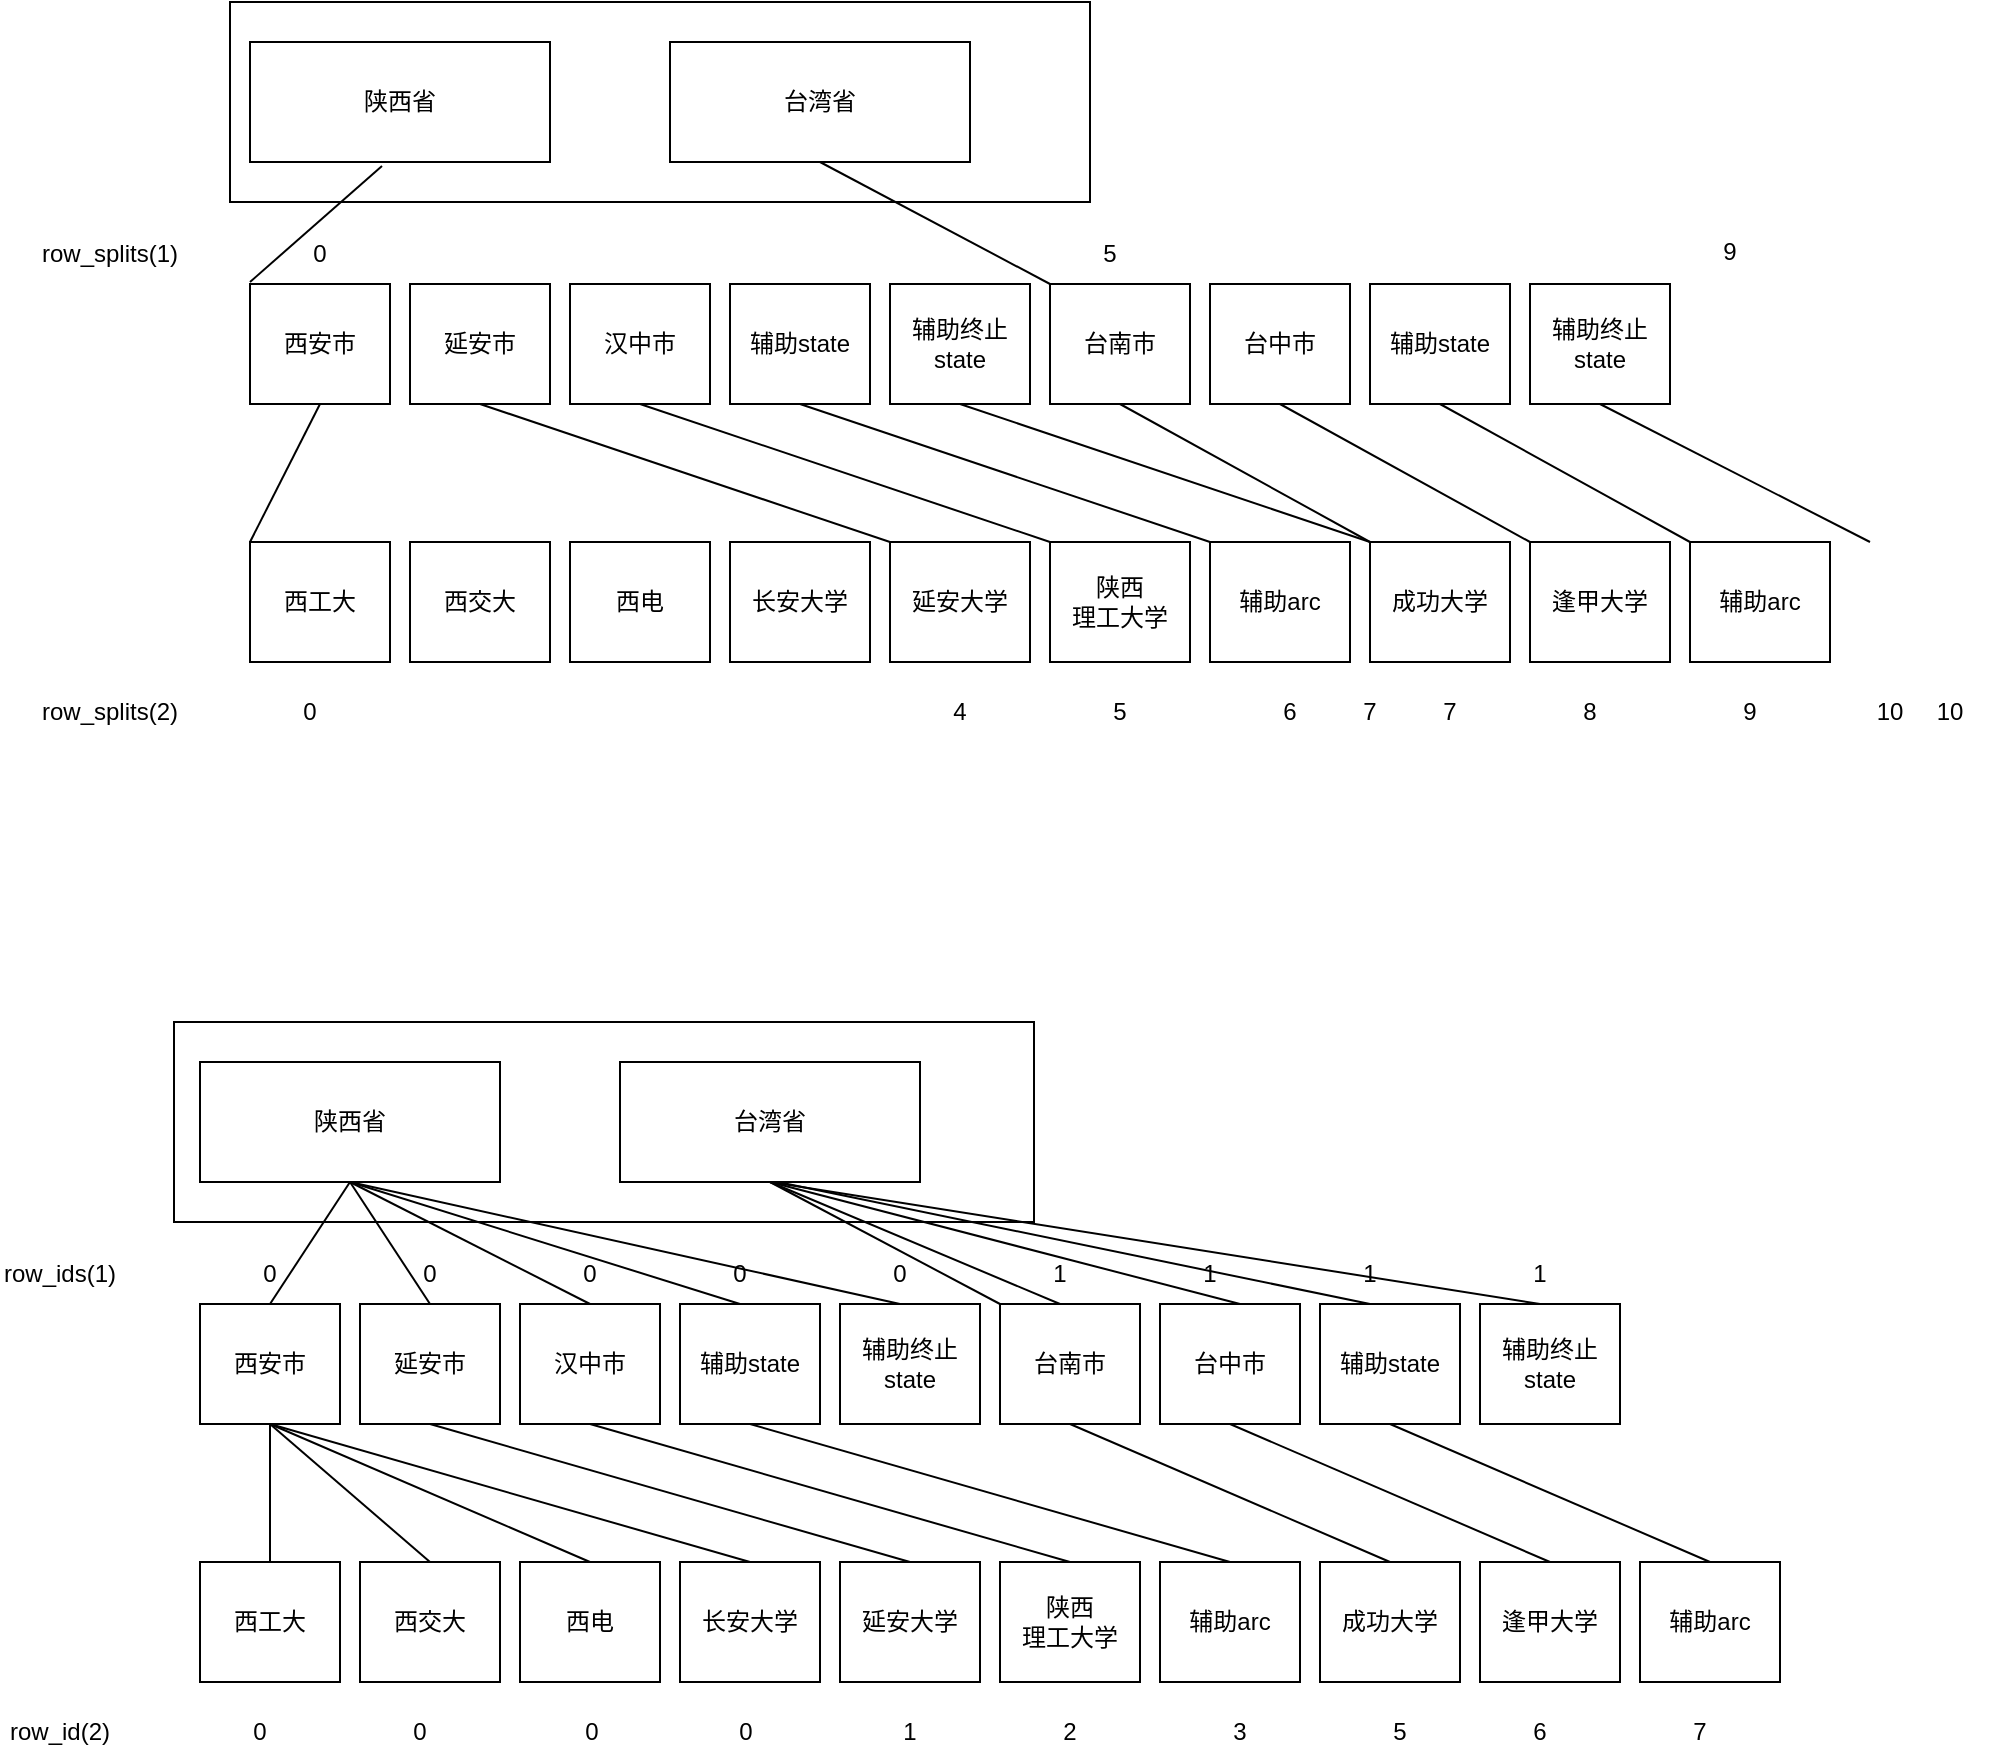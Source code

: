 <mxfile version="20.2.3" type="github">
  <diagram id="hCBfKEDdrRczeFl0qJjT" name="Page-2">
    <mxGraphModel dx="1261" dy="785" grid="0" gridSize="10" guides="1" tooltips="1" connect="1" arrows="1" fold="1" page="0" pageScale="1" pageWidth="850" pageHeight="1100" math="0" shadow="0">
      <root>
        <mxCell id="0" />
        <mxCell id="1" parent="0" />
        <mxCell id="-N7eqlRY7LJ9hqtQ9zzn-119" value="" style="rounded=0;whiteSpace=wrap;html=1;" vertex="1" parent="1">
          <mxGeometry x="232" y="610" width="430" height="100" as="geometry" />
        </mxCell>
        <mxCell id="-N7eqlRY7LJ9hqtQ9zzn-25" value="" style="rounded=0;whiteSpace=wrap;html=1;" vertex="1" parent="1">
          <mxGeometry x="260" y="100" width="430" height="100" as="geometry" />
        </mxCell>
        <mxCell id="6_xKyqtqudnpqHN-7vC2-1" value="陕西省" style="rounded=0;whiteSpace=wrap;html=1;" vertex="1" parent="1">
          <mxGeometry x="270" y="120" width="150" height="60" as="geometry" />
        </mxCell>
        <mxCell id="-N7eqlRY7LJ9hqtQ9zzn-1" value="台湾省" style="rounded=0;whiteSpace=wrap;html=1;" vertex="1" parent="1">
          <mxGeometry x="480" y="120" width="150" height="60" as="geometry" />
        </mxCell>
        <mxCell id="-N7eqlRY7LJ9hqtQ9zzn-2" value="西安市" style="rounded=0;whiteSpace=wrap;html=1;" vertex="1" parent="1">
          <mxGeometry x="270" y="241" width="70" height="60" as="geometry" />
        </mxCell>
        <mxCell id="-N7eqlRY7LJ9hqtQ9zzn-3" value="延安市" style="rounded=0;whiteSpace=wrap;html=1;" vertex="1" parent="1">
          <mxGeometry x="350" y="241" width="70" height="60" as="geometry" />
        </mxCell>
        <mxCell id="-N7eqlRY7LJ9hqtQ9zzn-4" value="汉中市" style="rounded=0;whiteSpace=wrap;html=1;" vertex="1" parent="1">
          <mxGeometry x="430" y="241" width="70" height="60" as="geometry" />
        </mxCell>
        <mxCell id="-N7eqlRY7LJ9hqtQ9zzn-5" value="辅助state" style="rounded=0;whiteSpace=wrap;html=1;" vertex="1" parent="1">
          <mxGeometry x="510" y="241" width="70" height="60" as="geometry" />
        </mxCell>
        <mxCell id="-N7eqlRY7LJ9hqtQ9zzn-6" value="辅助终止state" style="rounded=0;whiteSpace=wrap;html=1;" vertex="1" parent="1">
          <mxGeometry x="590" y="241" width="70" height="60" as="geometry" />
        </mxCell>
        <mxCell id="-N7eqlRY7LJ9hqtQ9zzn-7" value="台南市" style="rounded=0;whiteSpace=wrap;html=1;" vertex="1" parent="1">
          <mxGeometry x="670" y="241" width="70" height="60" as="geometry" />
        </mxCell>
        <mxCell id="-N7eqlRY7LJ9hqtQ9zzn-8" value="台中市" style="rounded=0;whiteSpace=wrap;html=1;" vertex="1" parent="1">
          <mxGeometry x="750" y="241" width="70" height="60" as="geometry" />
        </mxCell>
        <mxCell id="-N7eqlRY7LJ9hqtQ9zzn-9" value="辅助state" style="rounded=0;whiteSpace=wrap;html=1;" vertex="1" parent="1">
          <mxGeometry x="830" y="241" width="70" height="60" as="geometry" />
        </mxCell>
        <mxCell id="-N7eqlRY7LJ9hqtQ9zzn-10" value="辅助终止state" style="rounded=0;whiteSpace=wrap;html=1;" vertex="1" parent="1">
          <mxGeometry x="910" y="241" width="70" height="60" as="geometry" />
        </mxCell>
        <mxCell id="-N7eqlRY7LJ9hqtQ9zzn-11" value="西工大" style="rounded=0;whiteSpace=wrap;html=1;" vertex="1" parent="1">
          <mxGeometry x="270" y="370" width="70" height="60" as="geometry" />
        </mxCell>
        <mxCell id="-N7eqlRY7LJ9hqtQ9zzn-12" value="西交大" style="rounded=0;whiteSpace=wrap;html=1;" vertex="1" parent="1">
          <mxGeometry x="350" y="370" width="70" height="60" as="geometry" />
        </mxCell>
        <mxCell id="-N7eqlRY7LJ9hqtQ9zzn-13" value="西电" style="rounded=0;whiteSpace=wrap;html=1;" vertex="1" parent="1">
          <mxGeometry x="430" y="370" width="70" height="60" as="geometry" />
        </mxCell>
        <mxCell id="-N7eqlRY7LJ9hqtQ9zzn-14" value="长安大学" style="rounded=0;whiteSpace=wrap;html=1;" vertex="1" parent="1">
          <mxGeometry x="510" y="370" width="70" height="60" as="geometry" />
        </mxCell>
        <mxCell id="-N7eqlRY7LJ9hqtQ9zzn-15" value="延安大学" style="rounded=0;whiteSpace=wrap;html=1;" vertex="1" parent="1">
          <mxGeometry x="590" y="370" width="70" height="60" as="geometry" />
        </mxCell>
        <mxCell id="-N7eqlRY7LJ9hqtQ9zzn-16" value="陕西&lt;br&gt;理工大学" style="rounded=0;whiteSpace=wrap;html=1;" vertex="1" parent="1">
          <mxGeometry x="670" y="370" width="70" height="60" as="geometry" />
        </mxCell>
        <mxCell id="-N7eqlRY7LJ9hqtQ9zzn-17" value="辅助arc" style="rounded=0;whiteSpace=wrap;html=1;" vertex="1" parent="1">
          <mxGeometry x="750" y="370" width="70" height="60" as="geometry" />
        </mxCell>
        <mxCell id="-N7eqlRY7LJ9hqtQ9zzn-19" value="成功大学" style="rounded=0;whiteSpace=wrap;html=1;" vertex="1" parent="1">
          <mxGeometry x="830" y="370" width="70" height="60" as="geometry" />
        </mxCell>
        <mxCell id="-N7eqlRY7LJ9hqtQ9zzn-20" value="逢甲大学" style="rounded=0;whiteSpace=wrap;html=1;" vertex="1" parent="1">
          <mxGeometry x="910" y="370" width="70" height="60" as="geometry" />
        </mxCell>
        <mxCell id="-N7eqlRY7LJ9hqtQ9zzn-21" value="辅助arc" style="rounded=0;whiteSpace=wrap;html=1;" vertex="1" parent="1">
          <mxGeometry x="990" y="370" width="70" height="60" as="geometry" />
        </mxCell>
        <mxCell id="-N7eqlRY7LJ9hqtQ9zzn-23" value="" style="endArrow=none;html=1;rounded=0;entryX=0.44;entryY=1.033;entryDx=0;entryDy=0;entryPerimeter=0;" edge="1" parent="1" target="6_xKyqtqudnpqHN-7vC2-1">
          <mxGeometry width="50" height="50" relative="1" as="geometry">
            <mxPoint x="270" y="240" as="sourcePoint" />
            <mxPoint x="650" y="280" as="targetPoint" />
          </mxGeometry>
        </mxCell>
        <mxCell id="-N7eqlRY7LJ9hqtQ9zzn-24" value="" style="endArrow=none;html=1;rounded=0;entryX=0.5;entryY=1;entryDx=0;entryDy=0;exitX=0;exitY=0;exitDx=0;exitDy=0;" edge="1" parent="1" source="-N7eqlRY7LJ9hqtQ9zzn-7" target="-N7eqlRY7LJ9hqtQ9zzn-1">
          <mxGeometry width="50" height="50" relative="1" as="geometry">
            <mxPoint x="600" y="330" as="sourcePoint" />
            <mxPoint x="650" y="280" as="targetPoint" />
          </mxGeometry>
        </mxCell>
        <mxCell id="-N7eqlRY7LJ9hqtQ9zzn-26" value="row_splits(1)" style="text;html=1;strokeColor=none;fillColor=none;align=center;verticalAlign=middle;whiteSpace=wrap;rounded=0;" vertex="1" parent="1">
          <mxGeometry x="170" y="211" width="60" height="30" as="geometry" />
        </mxCell>
        <mxCell id="-N7eqlRY7LJ9hqtQ9zzn-27" value="row_splits(2)" style="text;html=1;strokeColor=none;fillColor=none;align=center;verticalAlign=middle;whiteSpace=wrap;rounded=0;" vertex="1" parent="1">
          <mxGeometry x="170" y="440" width="60" height="30" as="geometry" />
        </mxCell>
        <mxCell id="-N7eqlRY7LJ9hqtQ9zzn-28" value="0" style="text;html=1;strokeColor=none;fillColor=none;align=center;verticalAlign=middle;whiteSpace=wrap;rounded=0;" vertex="1" parent="1">
          <mxGeometry x="275" y="211" width="60" height="30" as="geometry" />
        </mxCell>
        <mxCell id="-N7eqlRY7LJ9hqtQ9zzn-29" value="5" style="text;html=1;strokeColor=none;fillColor=none;align=center;verticalAlign=middle;whiteSpace=wrap;rounded=0;" vertex="1" parent="1">
          <mxGeometry x="670" y="211" width="60" height="30" as="geometry" />
        </mxCell>
        <mxCell id="-N7eqlRY7LJ9hqtQ9zzn-30" value="9" style="text;html=1;strokeColor=none;fillColor=none;align=center;verticalAlign=middle;whiteSpace=wrap;rounded=0;" vertex="1" parent="1">
          <mxGeometry x="980" y="210" width="60" height="30" as="geometry" />
        </mxCell>
        <mxCell id="-N7eqlRY7LJ9hqtQ9zzn-31" value="0" style="text;html=1;strokeColor=none;fillColor=none;align=center;verticalAlign=middle;whiteSpace=wrap;rounded=0;" vertex="1" parent="1">
          <mxGeometry x="270" y="440" width="60" height="30" as="geometry" />
        </mxCell>
        <mxCell id="-N7eqlRY7LJ9hqtQ9zzn-32" value="4" style="text;html=1;strokeColor=none;fillColor=none;align=center;verticalAlign=middle;whiteSpace=wrap;rounded=0;" vertex="1" parent="1">
          <mxGeometry x="595" y="440" width="60" height="30" as="geometry" />
        </mxCell>
        <mxCell id="-N7eqlRY7LJ9hqtQ9zzn-33" value="5" style="text;html=1;strokeColor=none;fillColor=none;align=center;verticalAlign=middle;whiteSpace=wrap;rounded=0;" vertex="1" parent="1">
          <mxGeometry x="675" y="440" width="60" height="30" as="geometry" />
        </mxCell>
        <mxCell id="-N7eqlRY7LJ9hqtQ9zzn-34" value="6" style="text;html=1;strokeColor=none;fillColor=none;align=center;verticalAlign=middle;whiteSpace=wrap;rounded=0;" vertex="1" parent="1">
          <mxGeometry x="760" y="440" width="60" height="30" as="geometry" />
        </mxCell>
        <mxCell id="-N7eqlRY7LJ9hqtQ9zzn-35" value="7" style="text;html=1;strokeColor=none;fillColor=none;align=center;verticalAlign=middle;whiteSpace=wrap;rounded=0;" vertex="1" parent="1">
          <mxGeometry x="840" y="440" width="60" height="30" as="geometry" />
        </mxCell>
        <mxCell id="-N7eqlRY7LJ9hqtQ9zzn-36" value="8" style="text;html=1;strokeColor=none;fillColor=none;align=center;verticalAlign=middle;whiteSpace=wrap;rounded=0;" vertex="1" parent="1">
          <mxGeometry x="910" y="440" width="60" height="30" as="geometry" />
        </mxCell>
        <mxCell id="-N7eqlRY7LJ9hqtQ9zzn-37" value="9" style="text;html=1;strokeColor=none;fillColor=none;align=center;verticalAlign=middle;whiteSpace=wrap;rounded=0;" vertex="1" parent="1">
          <mxGeometry x="990" y="440" width="60" height="30" as="geometry" />
        </mxCell>
        <mxCell id="-N7eqlRY7LJ9hqtQ9zzn-38" value="7" style="text;html=1;strokeColor=none;fillColor=none;align=center;verticalAlign=middle;whiteSpace=wrap;rounded=0;" vertex="1" parent="1">
          <mxGeometry x="800" y="440" width="60" height="30" as="geometry" />
        </mxCell>
        <mxCell id="-N7eqlRY7LJ9hqtQ9zzn-39" value="10" style="text;html=1;strokeColor=none;fillColor=none;align=center;verticalAlign=middle;whiteSpace=wrap;rounded=0;" vertex="1" parent="1">
          <mxGeometry x="1060" y="440" width="60" height="30" as="geometry" />
        </mxCell>
        <mxCell id="-N7eqlRY7LJ9hqtQ9zzn-40" value="10" style="text;html=1;strokeColor=none;fillColor=none;align=center;verticalAlign=middle;whiteSpace=wrap;rounded=0;" vertex="1" parent="1">
          <mxGeometry x="1090" y="440" width="60" height="30" as="geometry" />
        </mxCell>
        <mxCell id="-N7eqlRY7LJ9hqtQ9zzn-41" value="" style="endArrow=none;html=1;rounded=0;exitX=0;exitY=0;exitDx=0;exitDy=0;entryX=0.5;entryY=1;entryDx=0;entryDy=0;" edge="1" parent="1" source="-N7eqlRY7LJ9hqtQ9zzn-11" target="-N7eqlRY7LJ9hqtQ9zzn-2">
          <mxGeometry width="50" height="50" relative="1" as="geometry">
            <mxPoint x="630" y="330" as="sourcePoint" />
            <mxPoint x="680" y="280" as="targetPoint" />
          </mxGeometry>
        </mxCell>
        <mxCell id="-N7eqlRY7LJ9hqtQ9zzn-42" value="" style="endArrow=none;html=1;rounded=0;exitX=0.5;exitY=1;exitDx=0;exitDy=0;entryX=0;entryY=0;entryDx=0;entryDy=0;" edge="1" parent="1" source="-N7eqlRY7LJ9hqtQ9zzn-3" target="-N7eqlRY7LJ9hqtQ9zzn-15">
          <mxGeometry width="50" height="50" relative="1" as="geometry">
            <mxPoint x="630" y="330" as="sourcePoint" />
            <mxPoint x="680" y="280" as="targetPoint" />
          </mxGeometry>
        </mxCell>
        <mxCell id="-N7eqlRY7LJ9hqtQ9zzn-43" value="" style="endArrow=none;html=1;rounded=0;exitX=0.5;exitY=1;exitDx=0;exitDy=0;entryX=0;entryY=0;entryDx=0;entryDy=0;" edge="1" parent="1" source="-N7eqlRY7LJ9hqtQ9zzn-4" target="-N7eqlRY7LJ9hqtQ9zzn-16">
          <mxGeometry width="50" height="50" relative="1" as="geometry">
            <mxPoint x="630" y="330" as="sourcePoint" />
            <mxPoint x="680" y="280" as="targetPoint" />
          </mxGeometry>
        </mxCell>
        <mxCell id="-N7eqlRY7LJ9hqtQ9zzn-44" value="" style="endArrow=none;html=1;rounded=0;exitX=0.5;exitY=1;exitDx=0;exitDy=0;entryX=0;entryY=0;entryDx=0;entryDy=0;" edge="1" parent="1" source="-N7eqlRY7LJ9hqtQ9zzn-5" target="-N7eqlRY7LJ9hqtQ9zzn-17">
          <mxGeometry width="50" height="50" relative="1" as="geometry">
            <mxPoint x="630" y="330" as="sourcePoint" />
            <mxPoint x="680" y="280" as="targetPoint" />
          </mxGeometry>
        </mxCell>
        <mxCell id="-N7eqlRY7LJ9hqtQ9zzn-45" value="" style="endArrow=none;html=1;rounded=0;exitX=0.5;exitY=1;exitDx=0;exitDy=0;entryX=0;entryY=0;entryDx=0;entryDy=0;" edge="1" parent="1" source="-N7eqlRY7LJ9hqtQ9zzn-6" target="-N7eqlRY7LJ9hqtQ9zzn-19">
          <mxGeometry width="50" height="50" relative="1" as="geometry">
            <mxPoint x="630" y="330" as="sourcePoint" />
            <mxPoint x="680" y="280" as="targetPoint" />
          </mxGeometry>
        </mxCell>
        <mxCell id="-N7eqlRY7LJ9hqtQ9zzn-46" value="" style="endArrow=none;html=1;rounded=0;entryX=0.5;entryY=1;entryDx=0;entryDy=0;exitX=0;exitY=0;exitDx=0;exitDy=0;" edge="1" parent="1" source="-N7eqlRY7LJ9hqtQ9zzn-19" target="-N7eqlRY7LJ9hqtQ9zzn-7">
          <mxGeometry width="50" height="50" relative="1" as="geometry">
            <mxPoint x="630" y="330" as="sourcePoint" />
            <mxPoint x="680" y="280" as="targetPoint" />
          </mxGeometry>
        </mxCell>
        <mxCell id="-N7eqlRY7LJ9hqtQ9zzn-47" value="" style="endArrow=none;html=1;rounded=0;entryX=0.5;entryY=1;entryDx=0;entryDy=0;exitX=0;exitY=0;exitDx=0;exitDy=0;" edge="1" parent="1" source="-N7eqlRY7LJ9hqtQ9zzn-20" target="-N7eqlRY7LJ9hqtQ9zzn-8">
          <mxGeometry width="50" height="50" relative="1" as="geometry">
            <mxPoint x="630" y="330" as="sourcePoint" />
            <mxPoint x="680" y="280" as="targetPoint" />
          </mxGeometry>
        </mxCell>
        <mxCell id="-N7eqlRY7LJ9hqtQ9zzn-48" value="" style="endArrow=none;html=1;rounded=0;entryX=0.5;entryY=1;entryDx=0;entryDy=0;exitX=0;exitY=0;exitDx=0;exitDy=0;" edge="1" parent="1" source="-N7eqlRY7LJ9hqtQ9zzn-21" target="-N7eqlRY7LJ9hqtQ9zzn-9">
          <mxGeometry width="50" height="50" relative="1" as="geometry">
            <mxPoint x="630" y="330" as="sourcePoint" />
            <mxPoint x="680" y="280" as="targetPoint" />
          </mxGeometry>
        </mxCell>
        <mxCell id="-N7eqlRY7LJ9hqtQ9zzn-49" value="" style="endArrow=none;html=1;rounded=0;entryX=0.5;entryY=1;entryDx=0;entryDy=0;" edge="1" parent="1" target="-N7eqlRY7LJ9hqtQ9zzn-10">
          <mxGeometry width="50" height="50" relative="1" as="geometry">
            <mxPoint x="1080" y="370" as="sourcePoint" />
            <mxPoint x="680" y="280" as="targetPoint" />
          </mxGeometry>
        </mxCell>
        <mxCell id="-N7eqlRY7LJ9hqtQ9zzn-51" value="陕西省" style="rounded=0;whiteSpace=wrap;html=1;" vertex="1" parent="1">
          <mxGeometry x="245" y="630" width="150" height="60" as="geometry" />
        </mxCell>
        <mxCell id="-N7eqlRY7LJ9hqtQ9zzn-52" value="台湾省" style="rounded=0;whiteSpace=wrap;html=1;" vertex="1" parent="1">
          <mxGeometry x="455" y="630" width="150" height="60" as="geometry" />
        </mxCell>
        <mxCell id="-N7eqlRY7LJ9hqtQ9zzn-53" value="西安市" style="rounded=0;whiteSpace=wrap;html=1;" vertex="1" parent="1">
          <mxGeometry x="245" y="751" width="70" height="60" as="geometry" />
        </mxCell>
        <mxCell id="-N7eqlRY7LJ9hqtQ9zzn-54" value="延安市" style="rounded=0;whiteSpace=wrap;html=1;" vertex="1" parent="1">
          <mxGeometry x="325" y="751" width="70" height="60" as="geometry" />
        </mxCell>
        <mxCell id="-N7eqlRY7LJ9hqtQ9zzn-55" value="汉中市" style="rounded=0;whiteSpace=wrap;html=1;" vertex="1" parent="1">
          <mxGeometry x="405" y="751" width="70" height="60" as="geometry" />
        </mxCell>
        <mxCell id="-N7eqlRY7LJ9hqtQ9zzn-56" value="辅助state" style="rounded=0;whiteSpace=wrap;html=1;" vertex="1" parent="1">
          <mxGeometry x="485" y="751" width="70" height="60" as="geometry" />
        </mxCell>
        <mxCell id="-N7eqlRY7LJ9hqtQ9zzn-57" value="辅助终止state" style="rounded=0;whiteSpace=wrap;html=1;" vertex="1" parent="1">
          <mxGeometry x="565" y="751" width="70" height="60" as="geometry" />
        </mxCell>
        <mxCell id="-N7eqlRY7LJ9hqtQ9zzn-58" value="台南市" style="rounded=0;whiteSpace=wrap;html=1;" vertex="1" parent="1">
          <mxGeometry x="645" y="751" width="70" height="60" as="geometry" />
        </mxCell>
        <mxCell id="-N7eqlRY7LJ9hqtQ9zzn-59" value="台中市" style="rounded=0;whiteSpace=wrap;html=1;" vertex="1" parent="1">
          <mxGeometry x="725" y="751" width="70" height="60" as="geometry" />
        </mxCell>
        <mxCell id="-N7eqlRY7LJ9hqtQ9zzn-60" value="辅助state" style="rounded=0;whiteSpace=wrap;html=1;" vertex="1" parent="1">
          <mxGeometry x="805" y="751" width="70" height="60" as="geometry" />
        </mxCell>
        <mxCell id="-N7eqlRY7LJ9hqtQ9zzn-61" value="辅助终止state" style="rounded=0;whiteSpace=wrap;html=1;" vertex="1" parent="1">
          <mxGeometry x="885" y="751" width="70" height="60" as="geometry" />
        </mxCell>
        <mxCell id="-N7eqlRY7LJ9hqtQ9zzn-62" value="西工大" style="rounded=0;whiteSpace=wrap;html=1;" vertex="1" parent="1">
          <mxGeometry x="245" y="880" width="70" height="60" as="geometry" />
        </mxCell>
        <mxCell id="-N7eqlRY7LJ9hqtQ9zzn-63" value="西交大" style="rounded=0;whiteSpace=wrap;html=1;" vertex="1" parent="1">
          <mxGeometry x="325" y="880" width="70" height="60" as="geometry" />
        </mxCell>
        <mxCell id="-N7eqlRY7LJ9hqtQ9zzn-64" value="西电" style="rounded=0;whiteSpace=wrap;html=1;" vertex="1" parent="1">
          <mxGeometry x="405" y="880" width="70" height="60" as="geometry" />
        </mxCell>
        <mxCell id="-N7eqlRY7LJ9hqtQ9zzn-65" value="长安大学" style="rounded=0;whiteSpace=wrap;html=1;" vertex="1" parent="1">
          <mxGeometry x="485" y="880" width="70" height="60" as="geometry" />
        </mxCell>
        <mxCell id="-N7eqlRY7LJ9hqtQ9zzn-66" value="延安大学" style="rounded=0;whiteSpace=wrap;html=1;" vertex="1" parent="1">
          <mxGeometry x="565" y="880" width="70" height="60" as="geometry" />
        </mxCell>
        <mxCell id="-N7eqlRY7LJ9hqtQ9zzn-67" value="陕西&lt;br&gt;理工大学" style="rounded=0;whiteSpace=wrap;html=1;" vertex="1" parent="1">
          <mxGeometry x="645" y="880" width="70" height="60" as="geometry" />
        </mxCell>
        <mxCell id="-N7eqlRY7LJ9hqtQ9zzn-68" value="辅助arc" style="rounded=0;whiteSpace=wrap;html=1;" vertex="1" parent="1">
          <mxGeometry x="725" y="880" width="70" height="60" as="geometry" />
        </mxCell>
        <mxCell id="-N7eqlRY7LJ9hqtQ9zzn-69" value="成功大学" style="rounded=0;whiteSpace=wrap;html=1;" vertex="1" parent="1">
          <mxGeometry x="805" y="880" width="70" height="60" as="geometry" />
        </mxCell>
        <mxCell id="-N7eqlRY7LJ9hqtQ9zzn-70" value="逢甲大学" style="rounded=0;whiteSpace=wrap;html=1;" vertex="1" parent="1">
          <mxGeometry x="885" y="880" width="70" height="60" as="geometry" />
        </mxCell>
        <mxCell id="-N7eqlRY7LJ9hqtQ9zzn-71" value="辅助arc" style="rounded=0;whiteSpace=wrap;html=1;" vertex="1" parent="1">
          <mxGeometry x="965" y="880" width="70" height="60" as="geometry" />
        </mxCell>
        <mxCell id="-N7eqlRY7LJ9hqtQ9zzn-72" value="" style="endArrow=none;html=1;rounded=0;exitX=0.5;exitY=1;exitDx=0;exitDy=0;entryX=0.5;entryY=1;entryDx=0;entryDy=0;" edge="1" parent="1" target="-N7eqlRY7LJ9hqtQ9zzn-51" source="-N7eqlRY7LJ9hqtQ9zzn-76">
          <mxGeometry width="50" height="50" relative="1" as="geometry">
            <mxPoint x="245" y="750" as="sourcePoint" />
            <mxPoint x="324" y="682" as="targetPoint" />
          </mxGeometry>
        </mxCell>
        <mxCell id="-N7eqlRY7LJ9hqtQ9zzn-73" value="" style="endArrow=none;html=1;rounded=0;entryX=0.5;entryY=1;entryDx=0;entryDy=0;exitX=0;exitY=0;exitDx=0;exitDy=0;" edge="1" parent="1" source="-N7eqlRY7LJ9hqtQ9zzn-58" target="-N7eqlRY7LJ9hqtQ9zzn-52">
          <mxGeometry width="50" height="50" relative="1" as="geometry">
            <mxPoint x="575" y="840" as="sourcePoint" />
            <mxPoint x="625" y="790" as="targetPoint" />
          </mxGeometry>
        </mxCell>
        <mxCell id="-N7eqlRY7LJ9hqtQ9zzn-74" value="row_ids(1)" style="text;html=1;strokeColor=none;fillColor=none;align=center;verticalAlign=middle;whiteSpace=wrap;rounded=0;" vertex="1" parent="1">
          <mxGeometry x="145" y="721" width="60" height="30" as="geometry" />
        </mxCell>
        <mxCell id="-N7eqlRY7LJ9hqtQ9zzn-75" value="row_id(2)" style="text;html=1;strokeColor=none;fillColor=none;align=center;verticalAlign=middle;whiteSpace=wrap;rounded=0;" vertex="1" parent="1">
          <mxGeometry x="145" y="950" width="60" height="30" as="geometry" />
        </mxCell>
        <mxCell id="-N7eqlRY7LJ9hqtQ9zzn-76" value="0" style="text;html=1;strokeColor=none;fillColor=none;align=center;verticalAlign=middle;whiteSpace=wrap;rounded=0;" vertex="1" parent="1">
          <mxGeometry x="250" y="721" width="60" height="30" as="geometry" />
        </mxCell>
        <mxCell id="-N7eqlRY7LJ9hqtQ9zzn-77" value="1" style="text;html=1;strokeColor=none;fillColor=none;align=center;verticalAlign=middle;whiteSpace=wrap;rounded=0;" vertex="1" parent="1">
          <mxGeometry x="645" y="721" width="60" height="30" as="geometry" />
        </mxCell>
        <mxCell id="-N7eqlRY7LJ9hqtQ9zzn-78" value="1" style="text;html=1;strokeColor=none;fillColor=none;align=center;verticalAlign=middle;whiteSpace=wrap;rounded=0;" vertex="1" parent="1">
          <mxGeometry x="885" y="721" width="60" height="30" as="geometry" />
        </mxCell>
        <mxCell id="-N7eqlRY7LJ9hqtQ9zzn-79" value="0" style="text;html=1;strokeColor=none;fillColor=none;align=center;verticalAlign=middle;whiteSpace=wrap;rounded=0;" vertex="1" parent="1">
          <mxGeometry x="245" y="950" width="60" height="30" as="geometry" />
        </mxCell>
        <mxCell id="-N7eqlRY7LJ9hqtQ9zzn-80" value="1" style="text;html=1;strokeColor=none;fillColor=none;align=center;verticalAlign=middle;whiteSpace=wrap;rounded=0;" vertex="1" parent="1">
          <mxGeometry x="570" y="950" width="60" height="30" as="geometry" />
        </mxCell>
        <mxCell id="-N7eqlRY7LJ9hqtQ9zzn-81" value="2" style="text;html=1;strokeColor=none;fillColor=none;align=center;verticalAlign=middle;whiteSpace=wrap;rounded=0;" vertex="1" parent="1">
          <mxGeometry x="650" y="950" width="60" height="30" as="geometry" />
        </mxCell>
        <mxCell id="-N7eqlRY7LJ9hqtQ9zzn-82" value="3" style="text;html=1;strokeColor=none;fillColor=none;align=center;verticalAlign=middle;whiteSpace=wrap;rounded=0;" vertex="1" parent="1">
          <mxGeometry x="735" y="950" width="60" height="30" as="geometry" />
        </mxCell>
        <mxCell id="-N7eqlRY7LJ9hqtQ9zzn-83" value="5" style="text;html=1;strokeColor=none;fillColor=none;align=center;verticalAlign=middle;whiteSpace=wrap;rounded=0;" vertex="1" parent="1">
          <mxGeometry x="815" y="950" width="60" height="30" as="geometry" />
        </mxCell>
        <mxCell id="-N7eqlRY7LJ9hqtQ9zzn-84" value="6" style="text;html=1;strokeColor=none;fillColor=none;align=center;verticalAlign=middle;whiteSpace=wrap;rounded=0;" vertex="1" parent="1">
          <mxGeometry x="885" y="950" width="60" height="30" as="geometry" />
        </mxCell>
        <mxCell id="-N7eqlRY7LJ9hqtQ9zzn-85" value="7" style="text;html=1;strokeColor=none;fillColor=none;align=center;verticalAlign=middle;whiteSpace=wrap;rounded=0;" vertex="1" parent="1">
          <mxGeometry x="965" y="950" width="60" height="30" as="geometry" />
        </mxCell>
        <mxCell id="-N7eqlRY7LJ9hqtQ9zzn-89" value="" style="endArrow=none;html=1;rounded=0;exitX=0.5;exitY=0;exitDx=0;exitDy=0;entryX=0.5;entryY=1;entryDx=0;entryDy=0;" edge="1" parent="1" source="-N7eqlRY7LJ9hqtQ9zzn-62" target="-N7eqlRY7LJ9hqtQ9zzn-53">
          <mxGeometry width="50" height="50" relative="1" as="geometry">
            <mxPoint x="605" y="840" as="sourcePoint" />
            <mxPoint x="655" y="790" as="targetPoint" />
          </mxGeometry>
        </mxCell>
        <mxCell id="-N7eqlRY7LJ9hqtQ9zzn-90" value="" style="endArrow=none;html=1;rounded=0;exitX=0.5;exitY=1;exitDx=0;exitDy=0;entryX=0.5;entryY=0;entryDx=0;entryDy=0;" edge="1" parent="1" source="-N7eqlRY7LJ9hqtQ9zzn-54" target="-N7eqlRY7LJ9hqtQ9zzn-66">
          <mxGeometry width="50" height="50" relative="1" as="geometry">
            <mxPoint x="605" y="840" as="sourcePoint" />
            <mxPoint x="655" y="790" as="targetPoint" />
          </mxGeometry>
        </mxCell>
        <mxCell id="-N7eqlRY7LJ9hqtQ9zzn-91" value="" style="endArrow=none;html=1;rounded=0;exitX=0.5;exitY=1;exitDx=0;exitDy=0;entryX=0.5;entryY=0;entryDx=0;entryDy=0;" edge="1" parent="1" source="-N7eqlRY7LJ9hqtQ9zzn-55" target="-N7eqlRY7LJ9hqtQ9zzn-67">
          <mxGeometry width="50" height="50" relative="1" as="geometry">
            <mxPoint x="605" y="840" as="sourcePoint" />
            <mxPoint x="655" y="790" as="targetPoint" />
          </mxGeometry>
        </mxCell>
        <mxCell id="-N7eqlRY7LJ9hqtQ9zzn-92" value="" style="endArrow=none;html=1;rounded=0;exitX=0.5;exitY=1;exitDx=0;exitDy=0;entryX=0.5;entryY=0;entryDx=0;entryDy=0;" edge="1" parent="1" source="-N7eqlRY7LJ9hqtQ9zzn-56" target="-N7eqlRY7LJ9hqtQ9zzn-68">
          <mxGeometry width="50" height="50" relative="1" as="geometry">
            <mxPoint x="605" y="840" as="sourcePoint" />
            <mxPoint x="655" y="790" as="targetPoint" />
          </mxGeometry>
        </mxCell>
        <mxCell id="-N7eqlRY7LJ9hqtQ9zzn-94" value="" style="endArrow=none;html=1;rounded=0;entryX=0.5;entryY=1;entryDx=0;entryDy=0;exitX=0.5;exitY=0;exitDx=0;exitDy=0;" edge="1" parent="1" source="-N7eqlRY7LJ9hqtQ9zzn-69" target="-N7eqlRY7LJ9hqtQ9zzn-58">
          <mxGeometry width="50" height="50" relative="1" as="geometry">
            <mxPoint x="605" y="840" as="sourcePoint" />
            <mxPoint x="655" y="790" as="targetPoint" />
          </mxGeometry>
        </mxCell>
        <mxCell id="-N7eqlRY7LJ9hqtQ9zzn-95" value="" style="endArrow=none;html=1;rounded=0;entryX=0.5;entryY=1;entryDx=0;entryDy=0;exitX=0.5;exitY=0;exitDx=0;exitDy=0;" edge="1" parent="1" source="-N7eqlRY7LJ9hqtQ9zzn-70" target="-N7eqlRY7LJ9hqtQ9zzn-59">
          <mxGeometry width="50" height="50" relative="1" as="geometry">
            <mxPoint x="605" y="840" as="sourcePoint" />
            <mxPoint x="655" y="790" as="targetPoint" />
          </mxGeometry>
        </mxCell>
        <mxCell id="-N7eqlRY7LJ9hqtQ9zzn-96" value="" style="endArrow=none;html=1;rounded=0;entryX=0.5;entryY=1;entryDx=0;entryDy=0;exitX=0.5;exitY=0;exitDx=0;exitDy=0;" edge="1" parent="1" source="-N7eqlRY7LJ9hqtQ9zzn-71" target="-N7eqlRY7LJ9hqtQ9zzn-60">
          <mxGeometry width="50" height="50" relative="1" as="geometry">
            <mxPoint x="605" y="840" as="sourcePoint" />
            <mxPoint x="655" y="790" as="targetPoint" />
          </mxGeometry>
        </mxCell>
        <mxCell id="-N7eqlRY7LJ9hqtQ9zzn-98" value="0" style="text;html=1;strokeColor=none;fillColor=none;align=center;verticalAlign=middle;whiteSpace=wrap;rounded=0;" vertex="1" parent="1">
          <mxGeometry x="330" y="721" width="60" height="30" as="geometry" />
        </mxCell>
        <mxCell id="-N7eqlRY7LJ9hqtQ9zzn-99" value="0" style="text;html=1;strokeColor=none;fillColor=none;align=center;verticalAlign=middle;whiteSpace=wrap;rounded=0;" vertex="1" parent="1">
          <mxGeometry x="410" y="721" width="60" height="30" as="geometry" />
        </mxCell>
        <mxCell id="-N7eqlRY7LJ9hqtQ9zzn-100" value="0" style="text;html=1;strokeColor=none;fillColor=none;align=center;verticalAlign=middle;whiteSpace=wrap;rounded=0;" vertex="1" parent="1">
          <mxGeometry x="485" y="721" width="60" height="30" as="geometry" />
        </mxCell>
        <mxCell id="-N7eqlRY7LJ9hqtQ9zzn-101" value="0" style="text;html=1;strokeColor=none;fillColor=none;align=center;verticalAlign=middle;whiteSpace=wrap;rounded=0;" vertex="1" parent="1">
          <mxGeometry x="565" y="721" width="60" height="30" as="geometry" />
        </mxCell>
        <mxCell id="-N7eqlRY7LJ9hqtQ9zzn-102" value="1" style="text;html=1;strokeColor=none;fillColor=none;align=center;verticalAlign=middle;whiteSpace=wrap;rounded=0;" vertex="1" parent="1">
          <mxGeometry x="720" y="721" width="60" height="30" as="geometry" />
        </mxCell>
        <mxCell id="-N7eqlRY7LJ9hqtQ9zzn-103" value="1" style="text;html=1;strokeColor=none;fillColor=none;align=center;verticalAlign=middle;whiteSpace=wrap;rounded=0;" vertex="1" parent="1">
          <mxGeometry x="800" y="721" width="60" height="30" as="geometry" />
        </mxCell>
        <mxCell id="-N7eqlRY7LJ9hqtQ9zzn-104" value="" style="endArrow=none;html=1;rounded=0;exitX=0.5;exitY=1;exitDx=0;exitDy=0;entryX=0.5;entryY=1;entryDx=0;entryDy=0;" edge="1" parent="1" source="-N7eqlRY7LJ9hqtQ9zzn-101" target="-N7eqlRY7LJ9hqtQ9zzn-51">
          <mxGeometry width="50" height="50" relative="1" as="geometry">
            <mxPoint x="591" y="857" as="sourcePoint" />
            <mxPoint x="364" y="711" as="targetPoint" />
          </mxGeometry>
        </mxCell>
        <mxCell id="-N7eqlRY7LJ9hqtQ9zzn-105" value="" style="endArrow=none;html=1;rounded=0;exitX=0.5;exitY=1;exitDx=0;exitDy=0;entryX=0.5;entryY=1;entryDx=0;entryDy=0;" edge="1" parent="1" source="-N7eqlRY7LJ9hqtQ9zzn-98" target="-N7eqlRY7LJ9hqtQ9zzn-51">
          <mxGeometry width="50" height="50" relative="1" as="geometry">
            <mxPoint x="591" y="857" as="sourcePoint" />
            <mxPoint x="320" y="706" as="targetPoint" />
          </mxGeometry>
        </mxCell>
        <mxCell id="-N7eqlRY7LJ9hqtQ9zzn-106" value="" style="endArrow=none;html=1;rounded=0;exitX=0.5;exitY=1;exitDx=0;exitDy=0;entryX=0.5;entryY=1;entryDx=0;entryDy=0;" edge="1" parent="1" source="-N7eqlRY7LJ9hqtQ9zzn-99" target="-N7eqlRY7LJ9hqtQ9zzn-51">
          <mxGeometry width="50" height="50" relative="1" as="geometry">
            <mxPoint x="591" y="857" as="sourcePoint" />
            <mxPoint x="340" y="700" as="targetPoint" />
          </mxGeometry>
        </mxCell>
        <mxCell id="-N7eqlRY7LJ9hqtQ9zzn-108" value="" style="endArrow=none;html=1;rounded=0;entryX=0.5;entryY=1;entryDx=0;entryDy=0;exitX=0.5;exitY=1;exitDx=0;exitDy=0;" edge="1" parent="1" source="-N7eqlRY7LJ9hqtQ9zzn-51" target="-N7eqlRY7LJ9hqtQ9zzn-100">
          <mxGeometry width="50" height="50" relative="1" as="geometry">
            <mxPoint x="591" y="857" as="sourcePoint" />
            <mxPoint x="641" y="807" as="targetPoint" />
          </mxGeometry>
        </mxCell>
        <mxCell id="-N7eqlRY7LJ9hqtQ9zzn-109" value="" style="endArrow=none;html=1;rounded=0;entryX=0.5;entryY=1;entryDx=0;entryDy=0;exitX=0.5;exitY=1;exitDx=0;exitDy=0;" edge="1" parent="1" source="-N7eqlRY7LJ9hqtQ9zzn-77" target="-N7eqlRY7LJ9hqtQ9zzn-52">
          <mxGeometry width="50" height="50" relative="1" as="geometry">
            <mxPoint x="591" y="857" as="sourcePoint" />
            <mxPoint x="641" y="807" as="targetPoint" />
          </mxGeometry>
        </mxCell>
        <mxCell id="-N7eqlRY7LJ9hqtQ9zzn-110" value="" style="endArrow=none;html=1;rounded=0;entryX=0.5;entryY=1;entryDx=0;entryDy=0;exitX=0.75;exitY=1;exitDx=0;exitDy=0;" edge="1" parent="1" source="-N7eqlRY7LJ9hqtQ9zzn-102" target="-N7eqlRY7LJ9hqtQ9zzn-52">
          <mxGeometry width="50" height="50" relative="1" as="geometry">
            <mxPoint x="591" y="857" as="sourcePoint" />
            <mxPoint x="641" y="807" as="targetPoint" />
          </mxGeometry>
        </mxCell>
        <mxCell id="-N7eqlRY7LJ9hqtQ9zzn-111" value="" style="endArrow=none;html=1;rounded=0;exitX=0.5;exitY=1;exitDx=0;exitDy=0;" edge="1" parent="1" source="-N7eqlRY7LJ9hqtQ9zzn-103">
          <mxGeometry width="50" height="50" relative="1" as="geometry">
            <mxPoint x="591" y="857" as="sourcePoint" />
            <mxPoint x="534" y="690" as="targetPoint" />
          </mxGeometry>
        </mxCell>
        <mxCell id="-N7eqlRY7LJ9hqtQ9zzn-112" value="" style="endArrow=none;html=1;rounded=0;entryX=0.5;entryY=1;entryDx=0;entryDy=0;exitX=0.5;exitY=1;exitDx=0;exitDy=0;" edge="1" parent="1" source="-N7eqlRY7LJ9hqtQ9zzn-78" target="-N7eqlRY7LJ9hqtQ9zzn-52">
          <mxGeometry width="50" height="50" relative="1" as="geometry">
            <mxPoint x="591" y="857" as="sourcePoint" />
            <mxPoint x="641" y="807" as="targetPoint" />
          </mxGeometry>
        </mxCell>
        <mxCell id="-N7eqlRY7LJ9hqtQ9zzn-113" value="" style="endArrow=none;html=1;rounded=0;entryX=0.5;entryY=1;entryDx=0;entryDy=0;exitX=0.5;exitY=0;exitDx=0;exitDy=0;" edge="1" parent="1" source="-N7eqlRY7LJ9hqtQ9zzn-65" target="-N7eqlRY7LJ9hqtQ9zzn-53">
          <mxGeometry width="50" height="50" relative="1" as="geometry">
            <mxPoint x="591" y="857" as="sourcePoint" />
            <mxPoint x="641" y="807" as="targetPoint" />
          </mxGeometry>
        </mxCell>
        <mxCell id="-N7eqlRY7LJ9hqtQ9zzn-114" value="" style="endArrow=none;html=1;rounded=0;entryX=0.5;entryY=1;entryDx=0;entryDy=0;exitX=0.5;exitY=0;exitDx=0;exitDy=0;" edge="1" parent="1" source="-N7eqlRY7LJ9hqtQ9zzn-64" target="-N7eqlRY7LJ9hqtQ9zzn-53">
          <mxGeometry width="50" height="50" relative="1" as="geometry">
            <mxPoint x="591" y="857" as="sourcePoint" />
            <mxPoint x="641" y="807" as="targetPoint" />
          </mxGeometry>
        </mxCell>
        <mxCell id="-N7eqlRY7LJ9hqtQ9zzn-115" value="" style="endArrow=none;html=1;rounded=0;entryX=0.5;entryY=1;entryDx=0;entryDy=0;exitX=0.5;exitY=0;exitDx=0;exitDy=0;" edge="1" parent="1" source="-N7eqlRY7LJ9hqtQ9zzn-63" target="-N7eqlRY7LJ9hqtQ9zzn-53">
          <mxGeometry width="50" height="50" relative="1" as="geometry">
            <mxPoint x="591" y="857" as="sourcePoint" />
            <mxPoint x="641" y="807" as="targetPoint" />
          </mxGeometry>
        </mxCell>
        <mxCell id="-N7eqlRY7LJ9hqtQ9zzn-116" value="0" style="text;html=1;strokeColor=none;fillColor=none;align=center;verticalAlign=middle;whiteSpace=wrap;rounded=0;" vertex="1" parent="1">
          <mxGeometry x="325" y="950" width="60" height="30" as="geometry" />
        </mxCell>
        <mxCell id="-N7eqlRY7LJ9hqtQ9zzn-117" value="0" style="text;html=1;strokeColor=none;fillColor=none;align=center;verticalAlign=middle;whiteSpace=wrap;rounded=0;" vertex="1" parent="1">
          <mxGeometry x="411" y="950" width="60" height="30" as="geometry" />
        </mxCell>
        <mxCell id="-N7eqlRY7LJ9hqtQ9zzn-118" value="0" style="text;html=1;strokeColor=none;fillColor=none;align=center;verticalAlign=middle;whiteSpace=wrap;rounded=0;" vertex="1" parent="1">
          <mxGeometry x="488" y="950" width="60" height="30" as="geometry" />
        </mxCell>
      </root>
    </mxGraphModel>
  </diagram>
</mxfile>
